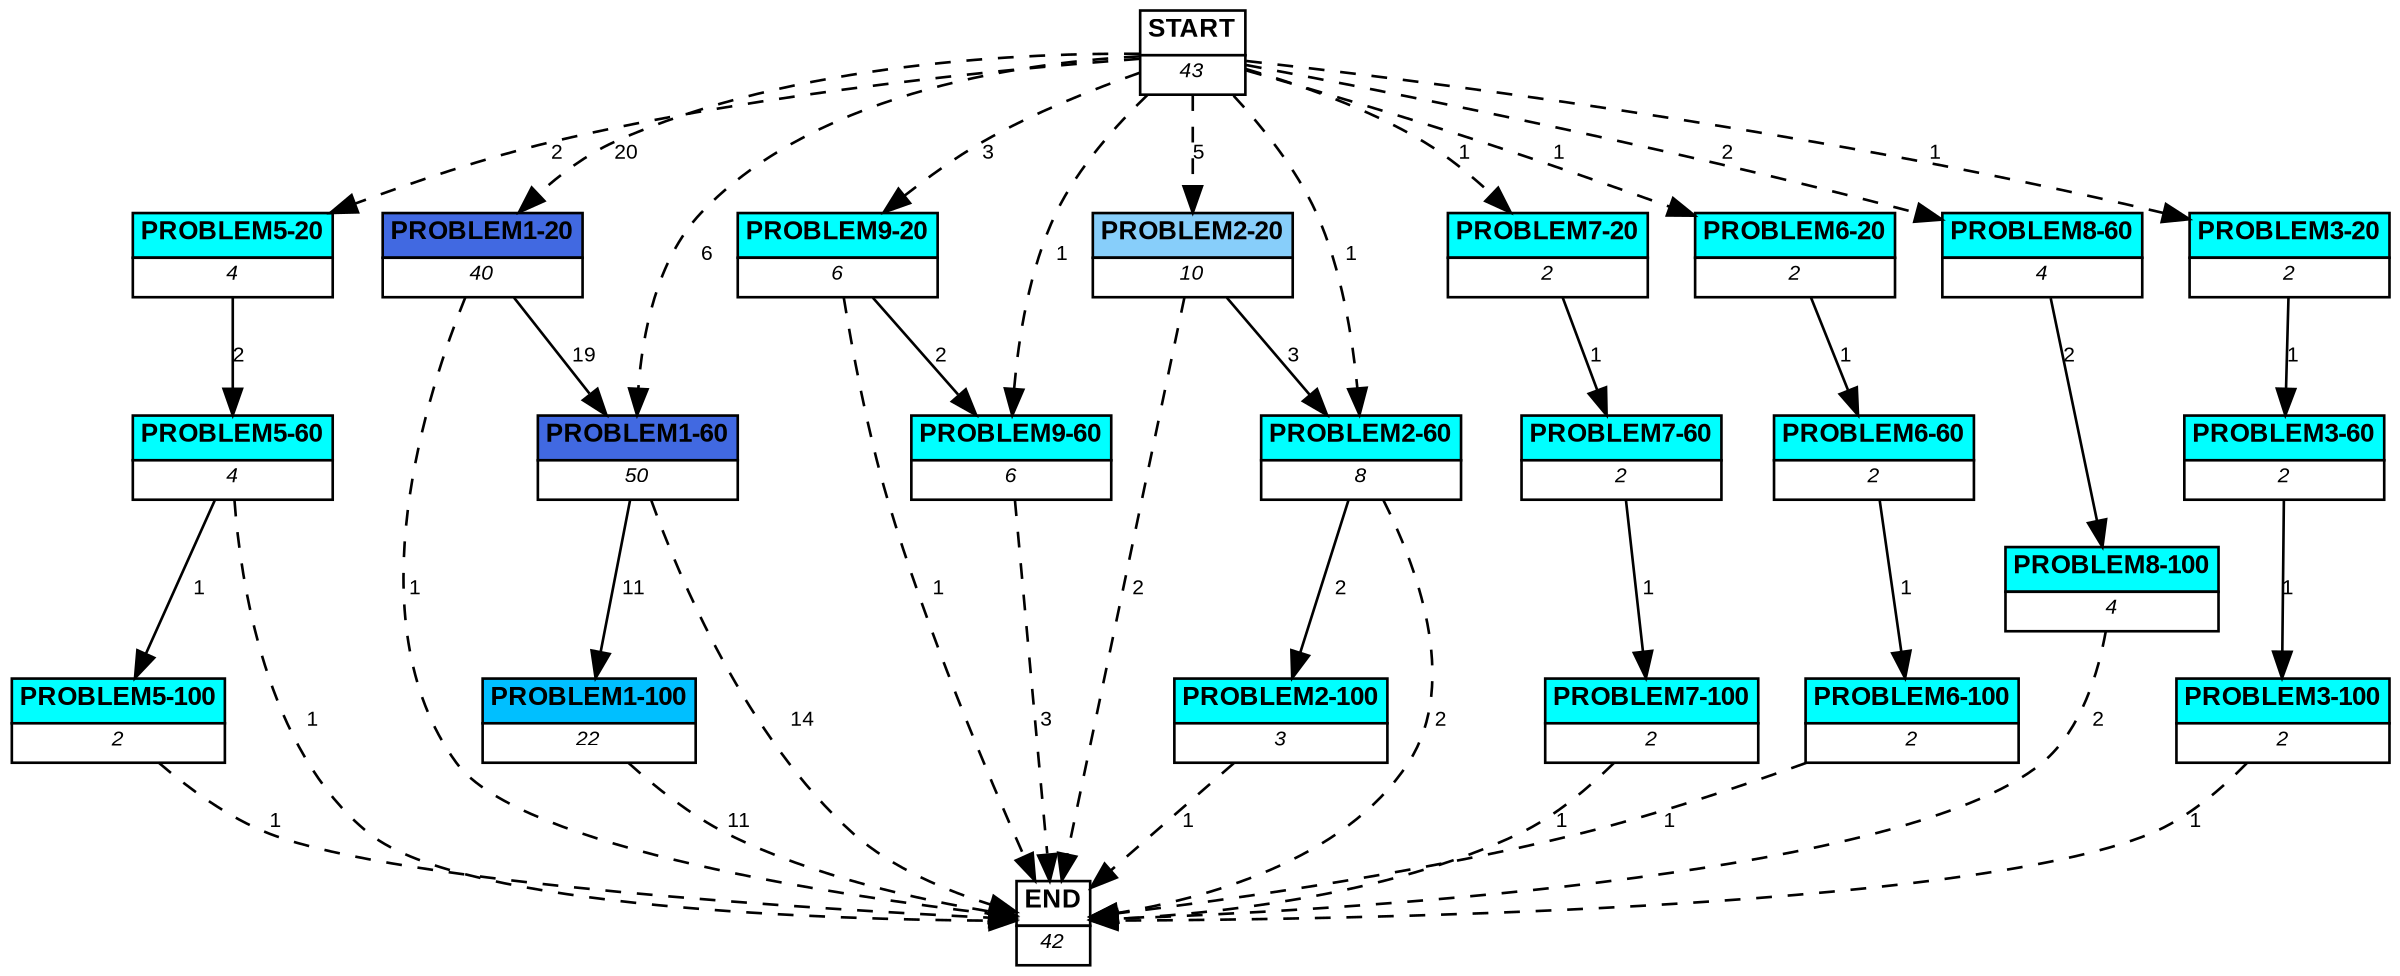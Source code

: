 digraph graphname {
	dpi = 150
	size="16,11!";
	margin = 0;
"PROBLEM5-20" [shape=plain, label=<<table border="0" cellborder="1" cellspacing="0"><tr><td bgcolor="aqua"><FONT face="Arial" POINT-SIZE="10"><b>PROBLEM5-20</b></FONT></td></tr><tr><td bgcolor="white"><FONT face="Arial" POINT-SIZE="8"><i>4</i></FONT></td></tr></table>>]
"PROBLEM5-60" [shape=plain, label=<<table border="0" cellborder="1" cellspacing="0"><tr><td bgcolor="aqua"><FONT face="Arial" POINT-SIZE="10"><b>PROBLEM5-60</b></FONT></td></tr><tr><td bgcolor="white"><FONT face="Arial" POINT-SIZE="8"><i>4</i></FONT></td></tr></table>>]
"PROBLEM5-100" [shape=plain, label=<<table border="0" cellborder="1" cellspacing="0"><tr><td bgcolor="aqua"><FONT face="Arial" POINT-SIZE="10"><b>PROBLEM5-100</b></FONT></td></tr><tr><td bgcolor="white"><FONT face="Arial" POINT-SIZE="8"><i>2</i></FONT></td></tr></table>>]
"PROBLEM1-20" [shape=plain, label=<<table border="0" cellborder="1" cellspacing="0"><tr><td bgcolor="royalblue"><FONT face="Arial" POINT-SIZE="10"><b>PROBLEM1-20</b></FONT></td></tr><tr><td bgcolor="white"><FONT face="Arial" POINT-SIZE="8"><i>40</i></FONT></td></tr></table>>]
"PROBLEM1-60" [shape=plain, label=<<table border="0" cellborder="1" cellspacing="0"><tr><td bgcolor="royalblue"><FONT face="Arial" POINT-SIZE="10"><b>PROBLEM1-60</b></FONT></td></tr><tr><td bgcolor="white"><FONT face="Arial" POINT-SIZE="8"><i>50</i></FONT></td></tr></table>>]
"PROBLEM1-100" [shape=plain, label=<<table border="0" cellborder="1" cellspacing="0"><tr><td bgcolor="deepskyblue"><FONT face="Arial" POINT-SIZE="10"><b>PROBLEM1-100</b></FONT></td></tr><tr><td bgcolor="white"><FONT face="Arial" POINT-SIZE="8"><i>22</i></FONT></td></tr></table>>]
"PROBLEM9-20" [shape=plain, label=<<table border="0" cellborder="1" cellspacing="0"><tr><td bgcolor="aqua"><FONT face="Arial" POINT-SIZE="10"><b>PROBLEM9-20</b></FONT></td></tr><tr><td bgcolor="white"><FONT face="Arial" POINT-SIZE="8"><i>6</i></FONT></td></tr></table>>]
"PROBLEM9-60" [shape=plain, label=<<table border="0" cellborder="1" cellspacing="0"><tr><td bgcolor="aqua"><FONT face="Arial" POINT-SIZE="10"><b>PROBLEM9-60</b></FONT></td></tr><tr><td bgcolor="white"><FONT face="Arial" POINT-SIZE="8"><i>6</i></FONT></td></tr></table>>]
"PROBLEM2-20" [shape=plain, label=<<table border="0" cellborder="1" cellspacing="0"><tr><td bgcolor="lightskyblue"><FONT face="Arial" POINT-SIZE="10"><b>PROBLEM2-20</b></FONT></td></tr><tr><td bgcolor="white"><FONT face="Arial" POINT-SIZE="8"><i>10</i></FONT></td></tr></table>>]
"PROBLEM2-60" [shape=plain, label=<<table border="0" cellborder="1" cellspacing="0"><tr><td bgcolor="aqua"><FONT face="Arial" POINT-SIZE="10"><b>PROBLEM2-60</b></FONT></td></tr><tr><td bgcolor="white"><FONT face="Arial" POINT-SIZE="8"><i>8</i></FONT></td></tr></table>>]
"PROBLEM7-20" [shape=plain, label=<<table border="0" cellborder="1" cellspacing="0"><tr><td bgcolor="aqua"><FONT face="Arial" POINT-SIZE="10"><b>PROBLEM7-20</b></FONT></td></tr><tr><td bgcolor="white"><FONT face="Arial" POINT-SIZE="8"><i>2</i></FONT></td></tr></table>>]
"PROBLEM7-60" [shape=plain, label=<<table border="0" cellborder="1" cellspacing="0"><tr><td bgcolor="aqua"><FONT face="Arial" POINT-SIZE="10"><b>PROBLEM7-60</b></FONT></td></tr><tr><td bgcolor="white"><FONT face="Arial" POINT-SIZE="8"><i>2</i></FONT></td></tr></table>>]
"PROBLEM7-100" [shape=plain, label=<<table border="0" cellborder="1" cellspacing="0"><tr><td bgcolor="aqua"><FONT face="Arial" POINT-SIZE="10"><b>PROBLEM7-100</b></FONT></td></tr><tr><td bgcolor="white"><FONT face="Arial" POINT-SIZE="8"><i>2</i></FONT></td></tr></table>>]
"PROBLEM6-20" [shape=plain, label=<<table border="0" cellborder="1" cellspacing="0"><tr><td bgcolor="aqua"><FONT face="Arial" POINT-SIZE="10"><b>PROBLEM6-20</b></FONT></td></tr><tr><td bgcolor="white"><FONT face="Arial" POINT-SIZE="8"><i>2</i></FONT></td></tr></table>>]
"PROBLEM6-60" [shape=plain, label=<<table border="0" cellborder="1" cellspacing="0"><tr><td bgcolor="aqua"><FONT face="Arial" POINT-SIZE="10"><b>PROBLEM6-60</b></FONT></td></tr><tr><td bgcolor="white"><FONT face="Arial" POINT-SIZE="8"><i>2</i></FONT></td></tr></table>>]
"PROBLEM6-100" [shape=plain, label=<<table border="0" cellborder="1" cellspacing="0"><tr><td bgcolor="aqua"><FONT face="Arial" POINT-SIZE="10"><b>PROBLEM6-100</b></FONT></td></tr><tr><td bgcolor="white"><FONT face="Arial" POINT-SIZE="8"><i>2</i></FONT></td></tr></table>>]
"PROBLEM8-60" [shape=plain, label=<<table border="0" cellborder="1" cellspacing="0"><tr><td bgcolor="aqua"><FONT face="Arial" POINT-SIZE="10"><b>PROBLEM8-60</b></FONT></td></tr><tr><td bgcolor="white"><FONT face="Arial" POINT-SIZE="8"><i>4</i></FONT></td></tr></table>>]
"PROBLEM8-100" [shape=plain, label=<<table border="0" cellborder="1" cellspacing="0"><tr><td bgcolor="aqua"><FONT face="Arial" POINT-SIZE="10"><b>PROBLEM8-100</b></FONT></td></tr><tr><td bgcolor="white"><FONT face="Arial" POINT-SIZE="8"><i>4</i></FONT></td></tr></table>>]
"PROBLEM3-20" [shape=plain, label=<<table border="0" cellborder="1" cellspacing="0"><tr><td bgcolor="aqua"><FONT face="Arial" POINT-SIZE="10"><b>PROBLEM3-20</b></FONT></td></tr><tr><td bgcolor="white"><FONT face="Arial" POINT-SIZE="8"><i>2</i></FONT></td></tr></table>>]
"PROBLEM3-60" [shape=plain, label=<<table border="0" cellborder="1" cellspacing="0"><tr><td bgcolor="aqua"><FONT face="Arial" POINT-SIZE="10"><b>PROBLEM3-60</b></FONT></td></tr><tr><td bgcolor="white"><FONT face="Arial" POINT-SIZE="8"><i>2</i></FONT></td></tr></table>>]
"PROBLEM3-100" [shape=plain, label=<<table border="0" cellborder="1" cellspacing="0"><tr><td bgcolor="aqua"><FONT face="Arial" POINT-SIZE="10"><b>PROBLEM3-100</b></FONT></td></tr><tr><td bgcolor="white"><FONT face="Arial" POINT-SIZE="8"><i>2</i></FONT></td></tr></table>>]
"PROBLEM2-100" [shape=plain, label=<<table border="0" cellborder="1" cellspacing="0"><tr><td bgcolor="aqua"><FONT face="Arial" POINT-SIZE="10"><b>PROBLEM2-100</b></FONT></td></tr><tr><td bgcolor="white"><FONT face="Arial" POINT-SIZE="8"><i>3</i></FONT></td></tr></table>>]
"START" [shape=plain, label=<<table border="0" cellborder="1" cellspacing="0"><tr><td bgcolor="white"><FONT face="Arial" POINT-SIZE="10"><b>START</b></FONT></td></tr><tr><td bgcolor="white"><FONT face="Arial" POINT-SIZE="8"><i>43</i></FONT></td></tr></table>>]
"END" [shape=plain, label=<<table border="0" cellborder="1" cellspacing="0"><tr><td bgcolor="white"><FONT face="Arial" POINT-SIZE="10"><b>END</b></FONT></td></tr><tr><td bgcolor="white"><FONT face="Arial" POINT-SIZE="8"><i>42</i></FONT></td></tr></table>>]
"PROBLEM5-20" -> "PROBLEM5-60" [ label ="2" labelfloat=false fontname="Arial" fontsize=8]
"PROBLEM5-60" -> "PROBLEM5-100" [ label ="1" labelfloat=false fontname="Arial" fontsize=8]
"PROBLEM5-60" -> "END" [ style = dashed label ="1" labelfloat=false fontname="Arial" fontsize=8]
"PROBLEM5-100" -> "END" [ style = dashed label ="1" labelfloat=false fontname="Arial" fontsize=8]
"PROBLEM1-20" -> "PROBLEM1-60" [ label ="19" labelfloat=false fontname="Arial" fontsize=8]
"PROBLEM1-20" -> "END" [ style = dashed label ="1" labelfloat=false fontname="Arial" fontsize=8]
"PROBLEM1-60" -> "PROBLEM1-100" [ label ="11" labelfloat=false fontname="Arial" fontsize=8]
"PROBLEM1-60" -> "END" [ style = dashed label ="14" labelfloat=false fontname="Arial" fontsize=8]
"PROBLEM1-100" -> "END" [ style = dashed label ="11" labelfloat=false fontname="Arial" fontsize=8]
"PROBLEM9-20" -> "PROBLEM9-60" [ label ="2" labelfloat=false fontname="Arial" fontsize=8]
"PROBLEM9-20" -> "END" [ style = dashed label ="1" labelfloat=false fontname="Arial" fontsize=8]
"PROBLEM9-60" -> "END" [ style = dashed label ="3" labelfloat=false fontname="Arial" fontsize=8]
"PROBLEM2-20" -> "PROBLEM2-60" [ label ="3" labelfloat=false fontname="Arial" fontsize=8]
"PROBLEM2-20" -> "END" [ style = dashed label ="2" labelfloat=false fontname="Arial" fontsize=8]
"PROBLEM2-60" -> "PROBLEM2-100" [ label ="2" labelfloat=false fontname="Arial" fontsize=8]
"PROBLEM2-60" -> "END" [ style = dashed label ="2" labelfloat=false fontname="Arial" fontsize=8]
"PROBLEM7-20" -> "PROBLEM7-60" [ label ="1" labelfloat=false fontname="Arial" fontsize=8]
"PROBLEM7-60" -> "PROBLEM7-100" [ label ="1" labelfloat=false fontname="Arial" fontsize=8]
"PROBLEM7-100" -> "END" [ style = dashed label ="1" labelfloat=false fontname="Arial" fontsize=8]
"PROBLEM6-20" -> "PROBLEM6-60" [ label ="1" labelfloat=false fontname="Arial" fontsize=8]
"PROBLEM6-60" -> "PROBLEM6-100" [ label ="1" labelfloat=false fontname="Arial" fontsize=8]
"PROBLEM6-100" -> "END" [ style = dashed label ="1" labelfloat=false fontname="Arial" fontsize=8]
"PROBLEM8-60" -> "PROBLEM8-100" [ label ="2" labelfloat=false fontname="Arial" fontsize=8]
"PROBLEM8-100" -> "END" [ style = dashed label ="2" labelfloat=false fontname="Arial" fontsize=8]
"PROBLEM3-20" -> "PROBLEM3-60" [ label ="1" labelfloat=false fontname="Arial" fontsize=8]
"PROBLEM3-60" -> "PROBLEM3-100" [ label ="1" labelfloat=false fontname="Arial" fontsize=8]
"PROBLEM3-100" -> "END" [ style = dashed label ="1" labelfloat=false fontname="Arial" fontsize=8]
"PROBLEM2-100" -> "END" [ style = dashed label ="1" labelfloat=false fontname="Arial" fontsize=8]
"START" -> "PROBLEM5-20" [ style = dashed label ="2" labelfloat=false fontname="Arial" fontsize=8]
"START" -> "PROBLEM1-20" [ style = dashed label ="20" labelfloat=false fontname="Arial" fontsize=8]
"START" -> "PROBLEM1-60" [ style = dashed label ="6" labelfloat=false fontname="Arial" fontsize=8]
"START" -> "PROBLEM9-20" [ style = dashed label ="3" labelfloat=false fontname="Arial" fontsize=8]
"START" -> "PROBLEM9-60" [ style = dashed label ="1" labelfloat=false fontname="Arial" fontsize=8]
"START" -> "PROBLEM2-20" [ style = dashed label ="5" labelfloat=false fontname="Arial" fontsize=8]
"START" -> "PROBLEM2-60" [ style = dashed label ="1" labelfloat=false fontname="Arial" fontsize=8]
"START" -> "PROBLEM7-20" [ style = dashed label ="1" labelfloat=false fontname="Arial" fontsize=8]
"START" -> "PROBLEM6-20" [ style = dashed label ="1" labelfloat=false fontname="Arial" fontsize=8]
"START" -> "PROBLEM8-60" [ style = dashed label ="2" labelfloat=false fontname="Arial" fontsize=8]
"START" -> "PROBLEM3-20" [ style = dashed label ="1" labelfloat=false fontname="Arial" fontsize=8]
}